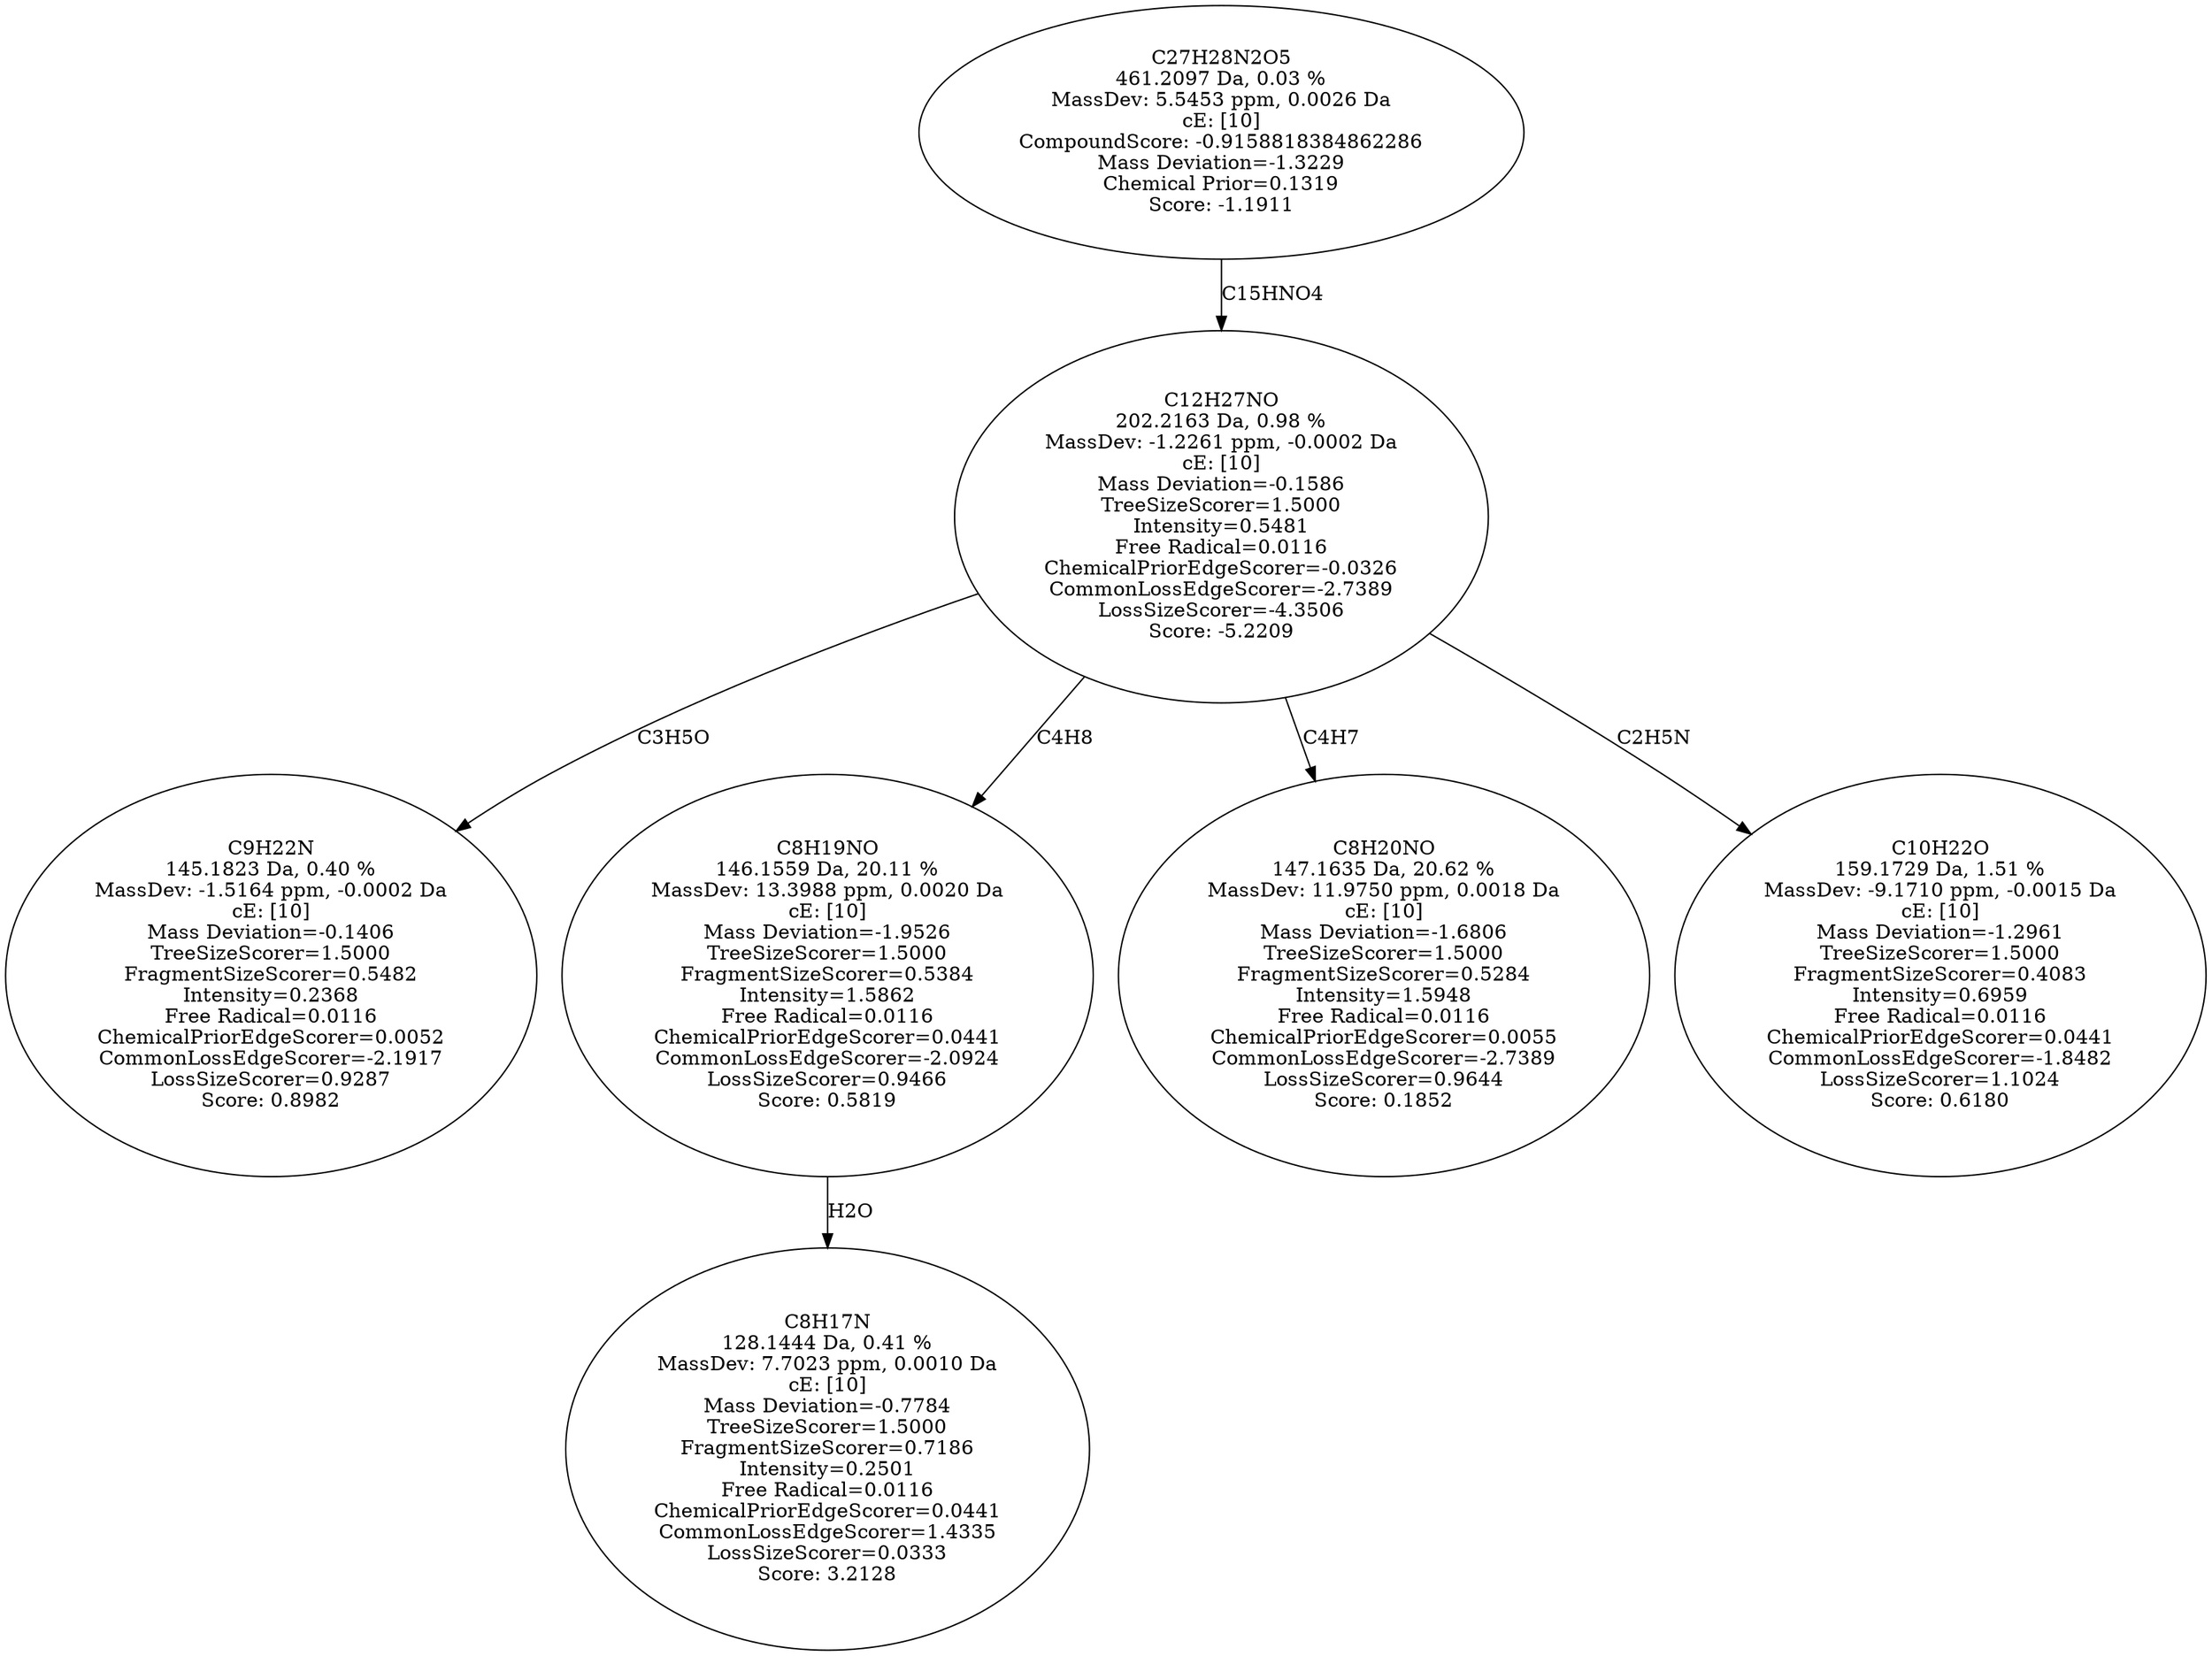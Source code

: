 strict digraph {
v1 [label="C9H22N\n145.1823 Da, 0.40 %\nMassDev: -1.5164 ppm, -0.0002 Da\ncE: [10]\nMass Deviation=-0.1406\nTreeSizeScorer=1.5000\nFragmentSizeScorer=0.5482\nIntensity=0.2368\nFree Radical=0.0116\nChemicalPriorEdgeScorer=0.0052\nCommonLossEdgeScorer=-2.1917\nLossSizeScorer=0.9287\nScore: 0.8982"];
v2 [label="C8H17N\n128.1444 Da, 0.41 %\nMassDev: 7.7023 ppm, 0.0010 Da\ncE: [10]\nMass Deviation=-0.7784\nTreeSizeScorer=1.5000\nFragmentSizeScorer=0.7186\nIntensity=0.2501\nFree Radical=0.0116\nChemicalPriorEdgeScorer=0.0441\nCommonLossEdgeScorer=1.4335\nLossSizeScorer=0.0333\nScore: 3.2128"];
v3 [label="C8H19NO\n146.1559 Da, 20.11 %\nMassDev: 13.3988 ppm, 0.0020 Da\ncE: [10]\nMass Deviation=-1.9526\nTreeSizeScorer=1.5000\nFragmentSizeScorer=0.5384\nIntensity=1.5862\nFree Radical=0.0116\nChemicalPriorEdgeScorer=0.0441\nCommonLossEdgeScorer=-2.0924\nLossSizeScorer=0.9466\nScore: 0.5819"];
v4 [label="C8H20NO\n147.1635 Da, 20.62 %\nMassDev: 11.9750 ppm, 0.0018 Da\ncE: [10]\nMass Deviation=-1.6806\nTreeSizeScorer=1.5000\nFragmentSizeScorer=0.5284\nIntensity=1.5948\nFree Radical=0.0116\nChemicalPriorEdgeScorer=0.0055\nCommonLossEdgeScorer=-2.7389\nLossSizeScorer=0.9644\nScore: 0.1852"];
v5 [label="C10H22O\n159.1729 Da, 1.51 %\nMassDev: -9.1710 ppm, -0.0015 Da\ncE: [10]\nMass Deviation=-1.2961\nTreeSizeScorer=1.5000\nFragmentSizeScorer=0.4083\nIntensity=0.6959\nFree Radical=0.0116\nChemicalPriorEdgeScorer=0.0441\nCommonLossEdgeScorer=-1.8482\nLossSizeScorer=1.1024\nScore: 0.6180"];
v6 [label="C12H27NO\n202.2163 Da, 0.98 %\nMassDev: -1.2261 ppm, -0.0002 Da\ncE: [10]\nMass Deviation=-0.1586\nTreeSizeScorer=1.5000\nIntensity=0.5481\nFree Radical=0.0116\nChemicalPriorEdgeScorer=-0.0326\nCommonLossEdgeScorer=-2.7389\nLossSizeScorer=-4.3506\nScore: -5.2209"];
v7 [label="C27H28N2O5\n461.2097 Da, 0.03 %\nMassDev: 5.5453 ppm, 0.0026 Da\ncE: [10]\nCompoundScore: -0.9158818384862286\nMass Deviation=-1.3229\nChemical Prior=0.1319\nScore: -1.1911"];
v6 -> v1 [label="C3H5O"];
v3 -> v2 [label="H2O"];
v6 -> v3 [label="C4H8"];
v6 -> v4 [label="C4H7"];
v6 -> v5 [label="C2H5N"];
v7 -> v6 [label="C15HNO4"];
}